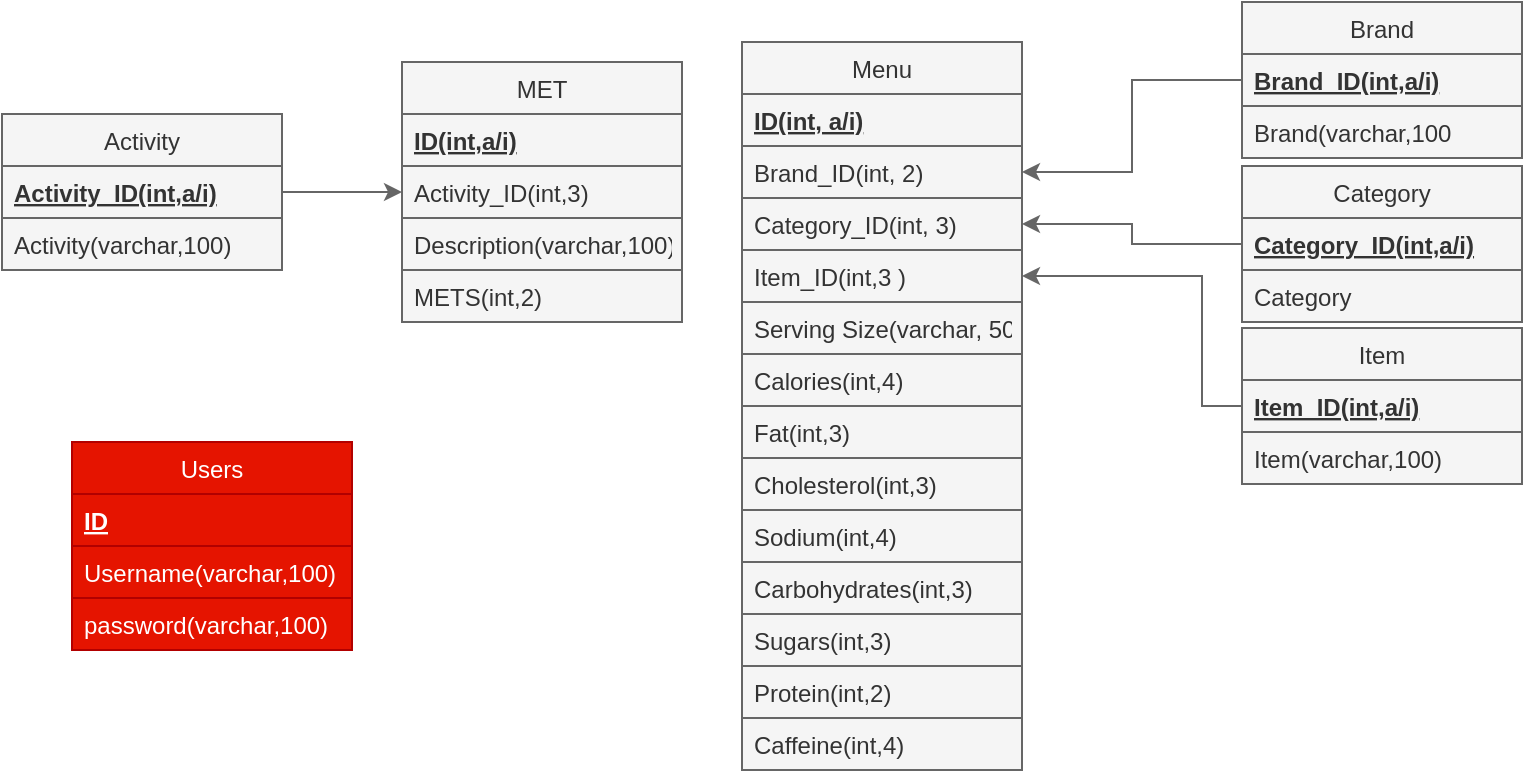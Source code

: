 <mxfile>
    <diagram id="Q86LdKnBIc-NNHELfCuE" name="Page-1">
        <mxGraphModel dx="932" dy="658" grid="1" gridSize="10" guides="1" tooltips="1" connect="1" arrows="1" fold="1" page="1" pageScale="1" pageWidth="850" pageHeight="1100" background="#FFFFFF" math="0" shadow="0">
            <root>
                <mxCell id="0"/>
                <mxCell id="1" parent="0"/>
                <mxCell id="11" value="Menu" style="swimlane;fontStyle=0;childLayout=stackLayout;horizontal=1;startSize=26;horizontalStack=0;resizeParent=1;resizeParentMax=0;resizeLast=0;collapsible=1;marginBottom=0;fillColor=#f5f5f5;strokeColor=#666666;fontColor=#333333;" parent="1" vertex="1">
                    <mxGeometry x="415" y="140" width="140" height="364" as="geometry">
                        <mxRectangle x="130" y="180" width="60" height="26" as="alternateBounds"/>
                    </mxGeometry>
                </mxCell>
                <mxCell id="12" value="ID(int, a/i)&#10;" style="text;align=left;verticalAlign=top;spacingLeft=4;spacingRight=4;overflow=hidden;rotatable=0;points=[[0,0.5],[1,0.5]];portConstraint=eastwest;fontStyle=5;fillColor=#f5f5f5;strokeColor=#666666;fontColor=#333333;" parent="11" vertex="1">
                    <mxGeometry y="26" width="140" height="26" as="geometry"/>
                </mxCell>
                <mxCell id="13" value="Brand_ID(int, 2)&#10;" style="text;align=left;verticalAlign=top;spacingLeft=4;spacingRight=4;overflow=hidden;rotatable=0;points=[[0,0.5],[1,0.5]];portConstraint=eastwest;fillColor=#f5f5f5;strokeColor=#666666;fontColor=#333333;" parent="11" vertex="1">
                    <mxGeometry y="52" width="140" height="26" as="geometry"/>
                </mxCell>
                <mxCell id="25" value="Category_ID(int, 3)" style="text;align=left;verticalAlign=top;spacingLeft=4;spacingRight=4;overflow=hidden;rotatable=0;points=[[0,0.5],[1,0.5]];portConstraint=eastwest;fillColor=#f5f5f5;strokeColor=#666666;fontColor=#333333;" parent="11" vertex="1">
                    <mxGeometry y="78" width="140" height="26" as="geometry"/>
                </mxCell>
                <mxCell id="26" value="Item_ID(int,3 )&#10;" style="text;align=left;verticalAlign=top;spacingLeft=4;spacingRight=4;overflow=hidden;rotatable=0;points=[[0,0.5],[1,0.5]];portConstraint=eastwest;fillColor=#f5f5f5;strokeColor=#666666;fontColor=#333333;" parent="11" vertex="1">
                    <mxGeometry y="104" width="140" height="26" as="geometry"/>
                </mxCell>
                <mxCell id="27" value="Serving Size(varchar, 50)&#10;" style="text;align=left;verticalAlign=top;spacingLeft=4;spacingRight=4;overflow=hidden;rotatable=0;points=[[0,0.5],[1,0.5]];portConstraint=eastwest;fillColor=#f5f5f5;strokeColor=#666666;fontColor=#333333;" parent="11" vertex="1">
                    <mxGeometry y="130" width="140" height="26" as="geometry"/>
                </mxCell>
                <mxCell id="28" value="Calories(int,4)&#10;" style="text;align=left;verticalAlign=top;spacingLeft=4;spacingRight=4;overflow=hidden;rotatable=0;points=[[0,0.5],[1,0.5]];portConstraint=eastwest;fillColor=#f5f5f5;strokeColor=#666666;fontColor=#333333;" parent="11" vertex="1">
                    <mxGeometry y="156" width="140" height="26" as="geometry"/>
                </mxCell>
                <mxCell id="29" value="Fat(int,3)" style="text;align=left;verticalAlign=top;spacingLeft=4;spacingRight=4;overflow=hidden;rotatable=0;points=[[0,0.5],[1,0.5]];portConstraint=eastwest;fillColor=#f5f5f5;strokeColor=#666666;fontColor=#333333;" parent="11" vertex="1">
                    <mxGeometry y="182" width="140" height="26" as="geometry"/>
                </mxCell>
                <mxCell id="30" value="Cholesterol(int,3)" style="text;align=left;verticalAlign=top;spacingLeft=4;spacingRight=4;overflow=hidden;rotatable=0;points=[[0,0.5],[1,0.5]];portConstraint=eastwest;fillColor=#f5f5f5;strokeColor=#666666;fontColor=#333333;" parent="11" vertex="1">
                    <mxGeometry y="208" width="140" height="26" as="geometry"/>
                </mxCell>
                <mxCell id="31" value="Sodium(int,4)&#10;" style="text;align=left;verticalAlign=top;spacingLeft=4;spacingRight=4;overflow=hidden;rotatable=0;points=[[0,0.5],[1,0.5]];portConstraint=eastwest;fillColor=#f5f5f5;strokeColor=#666666;fontColor=#333333;" parent="11" vertex="1">
                    <mxGeometry y="234" width="140" height="26" as="geometry"/>
                </mxCell>
                <mxCell id="32" value="Carbohydrates(int,3)" style="text;align=left;verticalAlign=top;spacingLeft=4;spacingRight=4;overflow=hidden;rotatable=0;points=[[0,0.5],[1,0.5]];portConstraint=eastwest;fillColor=#f5f5f5;strokeColor=#666666;fontColor=#333333;" parent="11" vertex="1">
                    <mxGeometry y="260" width="140" height="26" as="geometry"/>
                </mxCell>
                <mxCell id="33" value="Sugars(int,3)&#10;" style="text;align=left;verticalAlign=top;spacingLeft=4;spacingRight=4;overflow=hidden;rotatable=0;points=[[0,0.5],[1,0.5]];portConstraint=eastwest;fillColor=#f5f5f5;strokeColor=#666666;fontColor=#333333;" parent="11" vertex="1">
                    <mxGeometry y="286" width="140" height="26" as="geometry"/>
                </mxCell>
                <mxCell id="34" value="Protein(int,2)" style="text;align=left;verticalAlign=top;spacingLeft=4;spacingRight=4;overflow=hidden;rotatable=0;points=[[0,0.5],[1,0.5]];portConstraint=eastwest;fillColor=#f5f5f5;strokeColor=#666666;fontColor=#333333;" parent="11" vertex="1">
                    <mxGeometry y="312" width="140" height="26" as="geometry"/>
                </mxCell>
                <mxCell id="35" value="Caffeine(int,4)" style="text;align=left;verticalAlign=top;spacingLeft=4;spacingRight=4;overflow=hidden;rotatable=0;points=[[0,0.5],[1,0.5]];portConstraint=eastwest;fillColor=#f5f5f5;strokeColor=#666666;fontColor=#333333;" parent="11" vertex="1">
                    <mxGeometry y="338" width="140" height="26" as="geometry"/>
                </mxCell>
                <mxCell id="36" value="Brand" style="swimlane;fontStyle=0;childLayout=stackLayout;horizontal=1;startSize=26;horizontalStack=0;resizeParent=1;resizeParentMax=0;resizeLast=0;collapsible=1;marginBottom=0;fillColor=#f5f5f5;strokeColor=#666666;fontColor=#333333;" parent="1" vertex="1">
                    <mxGeometry x="665" y="120" width="140" height="78" as="geometry"/>
                </mxCell>
                <mxCell id="37" value="Brand_ID(int,a/i)" style="text;align=left;verticalAlign=top;spacingLeft=4;spacingRight=4;overflow=hidden;rotatable=0;points=[[0,0.5],[1,0.5]];portConstraint=eastwest;fontStyle=5;fillColor=#f5f5f5;strokeColor=#666666;fontColor=#333333;" parent="36" vertex="1">
                    <mxGeometry y="26" width="140" height="26" as="geometry"/>
                </mxCell>
                <mxCell id="38" value="Brand(varchar,100" style="text;align=left;verticalAlign=top;spacingLeft=4;spacingRight=4;overflow=hidden;rotatable=0;points=[[0,0.5],[1,0.5]];portConstraint=eastwest;fillColor=#f5f5f5;strokeColor=#666666;fontColor=#333333;" parent="36" vertex="1">
                    <mxGeometry y="52" width="140" height="26" as="geometry"/>
                </mxCell>
                <mxCell id="40" style="edgeStyle=orthogonalEdgeStyle;rounded=0;orthogonalLoop=1;jettySize=auto;html=1;entryX=1;entryY=0.5;entryDx=0;entryDy=0;fontStyle=1;fillColor=#f5f5f5;strokeColor=#666666;" parent="1" source="37" target="13" edge="1">
                    <mxGeometry relative="1" as="geometry"/>
                </mxCell>
                <mxCell id="50" style="edgeStyle=orthogonalEdgeStyle;rounded=0;orthogonalLoop=1;jettySize=auto;html=1;entryX=1;entryY=0.5;entryDx=0;entryDy=0;fontStyle=1;fillColor=#f5f5f5;strokeColor=#666666;" parent="1" source="41" target="26" edge="1">
                    <mxGeometry relative="1" as="geometry">
                        <Array as="points">
                            <mxPoint x="645" y="322"/>
                            <mxPoint x="645" y="257"/>
                        </Array>
                    </mxGeometry>
                </mxCell>
                <mxCell id="41" value="Item" style="swimlane;fontStyle=0;childLayout=stackLayout;horizontal=1;startSize=26;horizontalStack=0;resizeParent=1;resizeParentMax=0;resizeLast=0;collapsible=1;marginBottom=0;fillColor=#f5f5f5;strokeColor=#666666;fontColor=#333333;" parent="1" vertex="1">
                    <mxGeometry x="665" y="283" width="140" height="78" as="geometry"/>
                </mxCell>
                <mxCell id="42" value="Item_ID(int,a/i)" style="text;align=left;verticalAlign=top;spacingLeft=4;spacingRight=4;overflow=hidden;rotatable=0;points=[[0,0.5],[1,0.5]];portConstraint=eastwest;fontStyle=5;fillColor=#f5f5f5;strokeColor=#666666;fontColor=#333333;" parent="41" vertex="1">
                    <mxGeometry y="26" width="140" height="26" as="geometry"/>
                </mxCell>
                <mxCell id="43" value="Item(varchar,100)" style="text;align=left;verticalAlign=top;spacingLeft=4;spacingRight=4;overflow=hidden;rotatable=0;points=[[0,0.5],[1,0.5]];portConstraint=eastwest;fillColor=#f5f5f5;strokeColor=#666666;fontColor=#333333;" parent="41" vertex="1">
                    <mxGeometry y="52" width="140" height="26" as="geometry"/>
                </mxCell>
                <mxCell id="45" value="Category" style="swimlane;fontStyle=0;childLayout=stackLayout;horizontal=1;startSize=26;horizontalStack=0;resizeParent=1;resizeParentMax=0;resizeLast=0;collapsible=1;marginBottom=0;fillColor=#f5f5f5;strokeColor=#666666;fontColor=#333333;" parent="1" vertex="1">
                    <mxGeometry x="665" y="202" width="140" height="78" as="geometry"/>
                </mxCell>
                <mxCell id="46" value="Category_ID(int,a/i)" style="text;align=left;verticalAlign=top;spacingLeft=4;spacingRight=4;overflow=hidden;rotatable=0;points=[[0,0.5],[1,0.5]];portConstraint=eastwest;fontStyle=5;fillColor=#f5f5f5;strokeColor=#666666;fontColor=#333333;" parent="45" vertex="1">
                    <mxGeometry y="26" width="140" height="26" as="geometry"/>
                </mxCell>
                <mxCell id="47" value="Category" style="text;align=left;verticalAlign=top;spacingLeft=4;spacingRight=4;overflow=hidden;rotatable=0;points=[[0,0.5],[1,0.5]];portConstraint=eastwest;fillColor=#f5f5f5;strokeColor=#666666;fontColor=#333333;" parent="45" vertex="1">
                    <mxGeometry y="52" width="140" height="26" as="geometry"/>
                </mxCell>
                <mxCell id="56" value="MET" style="swimlane;fontStyle=0;childLayout=stackLayout;horizontal=1;startSize=26;horizontalStack=0;resizeParent=1;resizeParentMax=0;resizeLast=0;collapsible=1;marginBottom=0;fillColor=#f5f5f5;strokeColor=#666666;fontColor=#333333;" parent="1" vertex="1">
                    <mxGeometry x="245" y="150" width="140" height="130" as="geometry"/>
                </mxCell>
                <mxCell id="57" value="ID(int,a/i)" style="text;align=left;verticalAlign=top;spacingLeft=4;spacingRight=4;overflow=hidden;rotatable=0;points=[[0,0.5],[1,0.5]];portConstraint=eastwest;fontStyle=5;fillColor=#f5f5f5;strokeColor=#666666;fontColor=#333333;" parent="56" vertex="1">
                    <mxGeometry y="26" width="140" height="26" as="geometry"/>
                </mxCell>
                <mxCell id="58" value="Activity_ID(int,3)" style="text;align=left;verticalAlign=top;spacingLeft=4;spacingRight=4;overflow=hidden;rotatable=0;points=[[0,0.5],[1,0.5]];portConstraint=eastwest;fillColor=#f5f5f5;strokeColor=#666666;fontColor=#333333;" parent="56" vertex="1">
                    <mxGeometry y="52" width="140" height="26" as="geometry"/>
                </mxCell>
                <mxCell id="59" value="Description(varchar,100)" style="text;align=left;verticalAlign=top;spacingLeft=4;spacingRight=4;overflow=hidden;rotatable=0;points=[[0,0.5],[1,0.5]];portConstraint=eastwest;fillColor=#f5f5f5;strokeColor=#666666;fontColor=#333333;" parent="56" vertex="1">
                    <mxGeometry y="78" width="140" height="26" as="geometry"/>
                </mxCell>
                <mxCell id="60" value="METS(int,2)" style="text;align=left;verticalAlign=top;spacingLeft=4;spacingRight=4;overflow=hidden;rotatable=0;points=[[0,0.5],[1,0.5]];portConstraint=eastwest;fillColor=#f5f5f5;strokeColor=#666666;fontColor=#333333;" parent="56" vertex="1">
                    <mxGeometry y="104" width="140" height="26" as="geometry"/>
                </mxCell>
                <mxCell id="65" style="edgeStyle=orthogonalEdgeStyle;rounded=0;orthogonalLoop=1;jettySize=auto;html=1;entryX=0;entryY=0.5;entryDx=0;entryDy=0;fillColor=#f5f5f5;strokeColor=#666666;" parent="1" source="61" target="58" edge="1">
                    <mxGeometry relative="1" as="geometry"/>
                </mxCell>
                <mxCell id="61" value="Activity" style="swimlane;fontStyle=0;childLayout=stackLayout;horizontal=1;startSize=26;horizontalStack=0;resizeParent=1;resizeParentMax=0;resizeLast=0;collapsible=1;marginBottom=0;fillColor=#f5f5f5;strokeColor=#666666;fontColor=#333333;" parent="1" vertex="1">
                    <mxGeometry x="45" y="176" width="140" height="78" as="geometry"/>
                </mxCell>
                <mxCell id="62" value="Activity_ID(int,a/i)" style="text;align=left;verticalAlign=top;spacingLeft=4;spacingRight=4;overflow=hidden;rotatable=0;points=[[0,0.5],[1,0.5]];portConstraint=eastwest;fontStyle=5;fillColor=#f5f5f5;strokeColor=#666666;fontColor=#333333;" parent="61" vertex="1">
                    <mxGeometry y="26" width="140" height="26" as="geometry"/>
                </mxCell>
                <mxCell id="63" value="Activity(varchar,100)" style="text;align=left;verticalAlign=top;spacingLeft=4;spacingRight=4;overflow=hidden;rotatable=0;points=[[0,0.5],[1,0.5]];portConstraint=eastwest;fillColor=#f5f5f5;strokeColor=#666666;fontColor=#333333;" parent="61" vertex="1">
                    <mxGeometry y="52" width="140" height="26" as="geometry"/>
                </mxCell>
                <mxCell id="66" style="edgeStyle=orthogonalEdgeStyle;rounded=0;orthogonalLoop=1;jettySize=auto;html=1;entryX=1;entryY=0.5;entryDx=0;entryDy=0;fillColor=#f5f5f5;strokeColor=#666666;" parent="1" source="46" target="25" edge="1">
                    <mxGeometry relative="1" as="geometry"/>
                </mxCell>
                <mxCell id="67" value="Users" style="swimlane;fontStyle=0;childLayout=stackLayout;horizontal=1;startSize=26;horizontalStack=0;resizeParent=1;resizeParentMax=0;resizeLast=0;collapsible=1;marginBottom=0;fillColor=#e51400;strokeColor=#B20000;fontColor=#ffffff;" parent="1" vertex="1">
                    <mxGeometry x="80" y="340" width="140" height="104" as="geometry"/>
                </mxCell>
                <mxCell id="68" value="ID" style="text;align=left;verticalAlign=top;spacingLeft=4;spacingRight=4;overflow=hidden;rotatable=0;points=[[0,0.5],[1,0.5]];portConstraint=eastwest;fontStyle=5;fillColor=#e51400;strokeColor=#B20000;fontColor=#ffffff;" parent="67" vertex="1">
                    <mxGeometry y="26" width="140" height="26" as="geometry"/>
                </mxCell>
                <mxCell id="69" value="Username(varchar,100)" style="text;align=left;verticalAlign=top;spacingLeft=4;spacingRight=4;overflow=hidden;rotatable=0;points=[[0,0.5],[1,0.5]];portConstraint=eastwest;fillColor=#e51400;strokeColor=#B20000;fontColor=#ffffff;" parent="67" vertex="1">
                    <mxGeometry y="52" width="140" height="26" as="geometry"/>
                </mxCell>
                <mxCell id="70" value="password(varchar,100)" style="text;align=left;verticalAlign=top;spacingLeft=4;spacingRight=4;overflow=hidden;rotatable=0;points=[[0,0.5],[1,0.5]];portConstraint=eastwest;fillColor=#e51400;strokeColor=#B20000;fontColor=#ffffff;" parent="67" vertex="1">
                    <mxGeometry y="78" width="140" height="26" as="geometry"/>
                </mxCell>
            </root>
        </mxGraphModel>
    </diagram>
</mxfile>